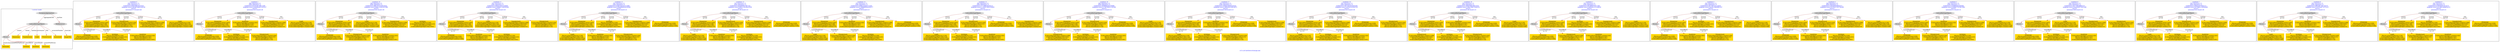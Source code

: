 digraph n0 {
fontcolor="blue"
remincross="true"
label="s13-s-art-institute-of-chicago.xml"
subgraph cluster_0 {
label="1-correct model"
n2[style="filled",color="white",fillcolor="lightgray",label="CulturalHeritageObject1"];
n3[style="filled",color="white",fillcolor="lightgray",label="Person1"];
n4[shape="plaintext",style="filled",fillcolor="gold",label="Dimensions"];
n5[shape="plaintext",style="filled",fillcolor="gold",label="Typeofartwork"];
n6[shape="plaintext",style="filled",fillcolor="gold",label="Credit"];
n7[shape="plaintext",style="filled",fillcolor="gold",label="Titleofartwork"];
n8[shape="plaintext",style="filled",fillcolor="gold",label="Accessionid"];
n9[shape="plaintext",style="filled",fillcolor="gold",label="Nationality"];
n10[shape="plaintext",style="filled",fillcolor="gold",label="birthDate"];
n11[shape="plaintext",style="filled",fillcolor="gold",label="deathDate"];
n12[shape="plaintext",style="filled",fillcolor="gold",label="Artistname"];
n13[style="filled",color="white",fillcolor="lightgray",label="EuropeanaAggregation1"];
n14[style="filled",color="white",fillcolor="lightgray",label="WebResource1"];
n15[shape="plaintext",style="filled",fillcolor="gold",label="ImageURL"];
}
subgraph cluster_1 {
label="candidate 0\nlink coherence:1.0\nnode coherence:1.0\nconfidence:0.6393208078319202\nmapping score:0.6654878883249258\ncost:8.0\n-precision:0.75-recall:0.46"
n17[style="filled",color="white",fillcolor="lightgray",label="CulturalHeritageObject1"];
n18[style="filled",color="white",fillcolor="lightgray",label="Person1"];
n19[shape="plaintext",style="filled",fillcolor="gold",label="Dimensions\n[CulturalHeritageObject,extent,0.803]\n[Person,nameOfThePerson,0.196]\n[CulturalHeritageObject,title,0.001]\n[CulturalHeritageObject,medium,0.0]"];
n20[shape="plaintext",style="filled",fillcolor="gold",label="Artistname\n[Person,nameOfThePerson,0.939]\n[CulturalHeritageObject,title,0.052]\n[CulturalHeritageObject,medium,0.009]"];
n21[shape="plaintext",style="filled",fillcolor="gold",label="Titleofartwork\n[CulturalHeritageObject,created,0.444]\n[CulturalHeritageObject,title,0.221]\n[Person,dateOfBirth,0.181]\n[Person,dateOfDeath,0.154]"];
n22[shape="plaintext",style="filled",fillcolor="gold",label="birthDate\n[Person,dateOfBirth,0.504]\n[CulturalHeritageObject,created,0.432]\n[Person,dateOfDeath,0.062]\n[CulturalHeritageObject,title,0.002]"];
n23[shape="plaintext",style="filled",fillcolor="gold",label="Typeofartwork\n[CulturalHeritageObject,medium,0.999]\n[CulturalHeritageObject,title,0.001]\n[Person,nameOfThePerson,0.0]\n[CulturalHeritageObject,created,0.0]"];
n24[shape="plaintext",style="filled",fillcolor="gold",label="deathDate\n[CulturalHeritageObject,created,0.445]\n[Person,dateOfDeath,0.347]\n[Person,dateOfBirth,0.207]\n[CulturalHeritageObject,extent,0.001]"];
n25[shape="plaintext",style="filled",fillcolor="gold",label="Credit\n[Person,nameOfThePerson,0.536]\n[CulturalHeritageObject,title,0.44]\n[CulturalHeritageObject,medium,0.016]\n[CulturalHeritageObject,created,0.008]"];
}
subgraph cluster_2 {
label="candidate 1\nlink coherence:1.0\nnode coherence:1.0\nconfidence:0.6120140739671409\nmapping score:0.6563856437033327\ncost:8.0\n-precision:0.62-recall:0.38"
n27[style="filled",color="white",fillcolor="lightgray",label="CulturalHeritageObject1"];
n28[style="filled",color="white",fillcolor="lightgray",label="Person1"];
n29[shape="plaintext",style="filled",fillcolor="gold",label="Dimensions\n[CulturalHeritageObject,extent,0.803]\n[Person,nameOfThePerson,0.196]\n[CulturalHeritageObject,title,0.001]\n[CulturalHeritageObject,medium,0.0]"];
n30[shape="plaintext",style="filled",fillcolor="gold",label="Artistname\n[Person,nameOfThePerson,0.939]\n[CulturalHeritageObject,title,0.052]\n[CulturalHeritageObject,medium,0.009]"];
n31[shape="plaintext",style="filled",fillcolor="gold",label="deathDate\n[CulturalHeritageObject,created,0.445]\n[Person,dateOfDeath,0.347]\n[Person,dateOfBirth,0.207]\n[CulturalHeritageObject,extent,0.001]"];
n32[shape="plaintext",style="filled",fillcolor="gold",label="birthDate\n[Person,dateOfBirth,0.504]\n[CulturalHeritageObject,created,0.432]\n[Person,dateOfDeath,0.062]\n[CulturalHeritageObject,title,0.002]"];
n33[shape="plaintext",style="filled",fillcolor="gold",label="Typeofartwork\n[CulturalHeritageObject,medium,0.999]\n[CulturalHeritageObject,title,0.001]\n[Person,nameOfThePerson,0.0]\n[CulturalHeritageObject,created,0.0]"];
n34[shape="plaintext",style="filled",fillcolor="gold",label="Titleofartwork\n[CulturalHeritageObject,created,0.444]\n[CulturalHeritageObject,title,0.221]\n[Person,dateOfBirth,0.181]\n[Person,dateOfDeath,0.154]"];
n35[shape="plaintext",style="filled",fillcolor="gold",label="Credit\n[Person,nameOfThePerson,0.536]\n[CulturalHeritageObject,title,0.44]\n[CulturalHeritageObject,medium,0.016]\n[CulturalHeritageObject,created,0.008]"];
}
subgraph cluster_3 {
label="candidate 10\nlink coherence:1.0\nnode coherence:1.0\nconfidence:0.46827675554953924\nmapping score:0.6084732042307989\ncost:8.0\n-precision:0.62-recall:0.38"
n37[style="filled",color="white",fillcolor="lightgray",label="CulturalHeritageObject1"];
n38[style="filled",color="white",fillcolor="lightgray",label="Person1"];
n39[shape="plaintext",style="filled",fillcolor="gold",label="Dimensions\n[CulturalHeritageObject,extent,0.803]\n[Person,nameOfThePerson,0.196]\n[CulturalHeritageObject,title,0.001]\n[CulturalHeritageObject,medium,0.0]"];
n40[shape="plaintext",style="filled",fillcolor="gold",label="Artistname\n[Person,nameOfThePerson,0.939]\n[CulturalHeritageObject,title,0.052]\n[CulturalHeritageObject,medium,0.009]"];
n41[shape="plaintext",style="filled",fillcolor="gold",label="Credit\n[Person,nameOfThePerson,0.536]\n[CulturalHeritageObject,title,0.44]\n[CulturalHeritageObject,medium,0.016]\n[CulturalHeritageObject,created,0.008]"];
n42[shape="plaintext",style="filled",fillcolor="gold",label="Titleofartwork\n[CulturalHeritageObject,created,0.444]\n[CulturalHeritageObject,title,0.221]\n[Person,dateOfBirth,0.181]\n[Person,dateOfDeath,0.154]"];
n43[shape="plaintext",style="filled",fillcolor="gold",label="Typeofartwork\n[CulturalHeritageObject,medium,0.999]\n[CulturalHeritageObject,title,0.001]\n[Person,nameOfThePerson,0.0]\n[CulturalHeritageObject,created,0.0]"];
n44[shape="plaintext",style="filled",fillcolor="gold",label="deathDate\n[CulturalHeritageObject,created,0.445]\n[Person,dateOfDeath,0.347]\n[Person,dateOfBirth,0.207]\n[CulturalHeritageObject,extent,0.001]"];
n45[shape="plaintext",style="filled",fillcolor="gold",label="birthDate\n[Person,dateOfBirth,0.504]\n[CulturalHeritageObject,created,0.432]\n[Person,dateOfDeath,0.062]\n[CulturalHeritageObject,title,0.002]"];
}
subgraph cluster_4 {
label="candidate 11\nlink coherence:1.0\nnode coherence:1.0\nconfidence:0.4628124507350809\nmapping score:0.606651769292646\ncost:8.0\n-precision:0.62-recall:0.38"
n47[style="filled",color="white",fillcolor="lightgray",label="CulturalHeritageObject1"];
n48[style="filled",color="white",fillcolor="lightgray",label="Person1"];
n49[shape="plaintext",style="filled",fillcolor="gold",label="Dimensions\n[CulturalHeritageObject,extent,0.803]\n[Person,nameOfThePerson,0.196]\n[CulturalHeritageObject,title,0.001]\n[CulturalHeritageObject,medium,0.0]"];
n50[shape="plaintext",style="filled",fillcolor="gold",label="Artistname\n[Person,nameOfThePerson,0.939]\n[CulturalHeritageObject,title,0.052]\n[CulturalHeritageObject,medium,0.009]"];
n51[shape="plaintext",style="filled",fillcolor="gold",label="Credit\n[Person,nameOfThePerson,0.536]\n[CulturalHeritageObject,title,0.44]\n[CulturalHeritageObject,medium,0.016]\n[CulturalHeritageObject,created,0.008]"];
n52[shape="plaintext",style="filled",fillcolor="gold",label="deathDate\n[CulturalHeritageObject,created,0.445]\n[Person,dateOfDeath,0.347]\n[Person,dateOfBirth,0.207]\n[CulturalHeritageObject,extent,0.001]"];
n53[shape="plaintext",style="filled",fillcolor="gold",label="birthDate\n[Person,dateOfBirth,0.504]\n[CulturalHeritageObject,created,0.432]\n[Person,dateOfDeath,0.062]\n[CulturalHeritageObject,title,0.002]"];
n54[shape="plaintext",style="filled",fillcolor="gold",label="Typeofartwork\n[CulturalHeritageObject,medium,0.999]\n[CulturalHeritageObject,title,0.001]\n[Person,nameOfThePerson,0.0]\n[CulturalHeritageObject,created,0.0]"];
n55[shape="plaintext",style="filled",fillcolor="gold",label="Titleofartwork\n[CulturalHeritageObject,created,0.444]\n[CulturalHeritageObject,title,0.221]\n[Person,dateOfBirth,0.181]\n[Person,dateOfDeath,0.154]"];
}
subgraph cluster_5 {
label="candidate 12\nlink coherence:1.0\nnode coherence:1.0\nconfidence:0.45487542322215696\nmapping score:0.6040060934550048\ncost:8.0\n-precision:0.38-recall:0.23"
n57[style="filled",color="white",fillcolor="lightgray",label="CulturalHeritageObject1"];
n58[style="filled",color="white",fillcolor="lightgray",label="Person1"];
n59[shape="plaintext",style="filled",fillcolor="gold",label="Dimensions\n[CulturalHeritageObject,extent,0.803]\n[Person,nameOfThePerson,0.196]\n[CulturalHeritageObject,title,0.001]\n[CulturalHeritageObject,medium,0.0]"];
n60[shape="plaintext",style="filled",fillcolor="gold",label="Credit\n[Person,nameOfThePerson,0.536]\n[CulturalHeritageObject,title,0.44]\n[CulturalHeritageObject,medium,0.016]\n[CulturalHeritageObject,created,0.008]"];
n61[shape="plaintext",style="filled",fillcolor="gold",label="birthDate\n[Person,dateOfBirth,0.504]\n[CulturalHeritageObject,created,0.432]\n[Person,dateOfDeath,0.062]\n[CulturalHeritageObject,title,0.002]"];
n62[shape="plaintext",style="filled",fillcolor="gold",label="deathDate\n[CulturalHeritageObject,created,0.445]\n[Person,dateOfDeath,0.347]\n[Person,dateOfBirth,0.207]\n[CulturalHeritageObject,extent,0.001]"];
n63[shape="plaintext",style="filled",fillcolor="gold",label="Typeofartwork\n[CulturalHeritageObject,medium,0.999]\n[CulturalHeritageObject,title,0.001]\n[Person,nameOfThePerson,0.0]\n[CulturalHeritageObject,created,0.0]"];
n64[shape="plaintext",style="filled",fillcolor="gold",label="Titleofartwork\n[CulturalHeritageObject,created,0.444]\n[CulturalHeritageObject,title,0.221]\n[Person,dateOfBirth,0.181]\n[Person,dateOfDeath,0.154]"];
n65[shape="plaintext",style="filled",fillcolor="gold",label="Artistname\n[Person,nameOfThePerson,0.939]\n[CulturalHeritageObject,title,0.052]\n[CulturalHeritageObject,medium,0.009]"];
}
subgraph cluster_6 {
label="candidate 13\nlink coherence:1.0\nnode coherence:1.0\nconfidence:0.4434930037867545\nmapping score:0.6002119536432039\ncost:8.0\n-precision:0.38-recall:0.23"
n67[style="filled",color="white",fillcolor="lightgray",label="CulturalHeritageObject1"];
n68[style="filled",color="white",fillcolor="lightgray",label="Person1"];
n69[shape="plaintext",style="filled",fillcolor="gold",label="Dimensions\n[CulturalHeritageObject,extent,0.803]\n[Person,nameOfThePerson,0.196]\n[CulturalHeritageObject,title,0.001]\n[CulturalHeritageObject,medium,0.0]"];
n70[shape="plaintext",style="filled",fillcolor="gold",label="Credit\n[Person,nameOfThePerson,0.536]\n[CulturalHeritageObject,title,0.44]\n[CulturalHeritageObject,medium,0.016]\n[CulturalHeritageObject,created,0.008]"];
n71[shape="plaintext",style="filled",fillcolor="gold",label="Titleofartwork\n[CulturalHeritageObject,created,0.444]\n[CulturalHeritageObject,title,0.221]\n[Person,dateOfBirth,0.181]\n[Person,dateOfDeath,0.154]"];
n72[shape="plaintext",style="filled",fillcolor="gold",label="deathDate\n[CulturalHeritageObject,created,0.445]\n[Person,dateOfDeath,0.347]\n[Person,dateOfBirth,0.207]\n[CulturalHeritageObject,extent,0.001]"];
n73[shape="plaintext",style="filled",fillcolor="gold",label="birthDate\n[Person,dateOfBirth,0.504]\n[CulturalHeritageObject,created,0.432]\n[Person,dateOfDeath,0.062]\n[CulturalHeritageObject,title,0.002]"];
n74[shape="plaintext",style="filled",fillcolor="gold",label="Typeofartwork\n[CulturalHeritageObject,medium,0.999]\n[CulturalHeritageObject,title,0.001]\n[Person,nameOfThePerson,0.0]\n[CulturalHeritageObject,created,0.0]"];
n75[shape="plaintext",style="filled",fillcolor="gold",label="Artistname\n[Person,nameOfThePerson,0.939]\n[CulturalHeritageObject,title,0.052]\n[CulturalHeritageObject,medium,0.009]"];
}
subgraph cluster_7 {
label="candidate 14\nlink coherence:1.0\nnode coherence:1.0\nconfidence:0.43981514420725565\nmapping score:0.5989860004500377\ncost:8.0\n-precision:0.38-recall:0.23"
n77[style="filled",color="white",fillcolor="lightgray",label="CulturalHeritageObject1"];
n78[style="filled",color="white",fillcolor="lightgray",label="Person1"];
n79[shape="plaintext",style="filled",fillcolor="gold",label="Dimensions\n[CulturalHeritageObject,extent,0.803]\n[Person,nameOfThePerson,0.196]\n[CulturalHeritageObject,title,0.001]\n[CulturalHeritageObject,medium,0.0]"];
n80[shape="plaintext",style="filled",fillcolor="gold",label="Credit\n[Person,nameOfThePerson,0.536]\n[CulturalHeritageObject,title,0.44]\n[CulturalHeritageObject,medium,0.016]\n[CulturalHeritageObject,created,0.008]"];
n81[shape="plaintext",style="filled",fillcolor="gold",label="deathDate\n[CulturalHeritageObject,created,0.445]\n[Person,dateOfDeath,0.347]\n[Person,dateOfBirth,0.207]\n[CulturalHeritageObject,extent,0.001]"];
n82[shape="plaintext",style="filled",fillcolor="gold",label="Titleofartwork\n[CulturalHeritageObject,created,0.444]\n[CulturalHeritageObject,title,0.221]\n[Person,dateOfBirth,0.181]\n[Person,dateOfDeath,0.154]"];
n83[shape="plaintext",style="filled",fillcolor="gold",label="birthDate\n[Person,dateOfBirth,0.504]\n[CulturalHeritageObject,created,0.432]\n[Person,dateOfDeath,0.062]\n[CulturalHeritageObject,title,0.002]"];
n84[shape="plaintext",style="filled",fillcolor="gold",label="Typeofartwork\n[CulturalHeritageObject,medium,0.999]\n[CulturalHeritageObject,title,0.001]\n[Person,nameOfThePerson,0.0]\n[CulturalHeritageObject,created,0.0]"];
n85[shape="plaintext",style="filled",fillcolor="gold",label="Artistname\n[Person,nameOfThePerson,0.939]\n[CulturalHeritageObject,title,0.052]\n[CulturalHeritageObject,medium,0.009]"];
}
subgraph cluster_8 {
label="candidate 15\nlink coherence:1.0\nnode coherence:1.0\nconfidence:0.3777489244264137\nmapping score:0.5782972605230903\ncost:8.0\n-precision:0.5-recall:0.31"
n87[style="filled",color="white",fillcolor="lightgray",label="CulturalHeritageObject1"];
n88[style="filled",color="white",fillcolor="lightgray",label="Person1"];
n89[shape="plaintext",style="filled",fillcolor="gold",label="Dimensions\n[CulturalHeritageObject,extent,0.803]\n[Person,nameOfThePerson,0.196]\n[CulturalHeritageObject,title,0.001]\n[CulturalHeritageObject,medium,0.0]"];
n90[shape="plaintext",style="filled",fillcolor="gold",label="Credit\n[Person,nameOfThePerson,0.536]\n[CulturalHeritageObject,title,0.44]\n[CulturalHeritageObject,medium,0.016]\n[CulturalHeritageObject,created,0.008]"];
n91[shape="plaintext",style="filled",fillcolor="gold",label="Titleofartwork\n[CulturalHeritageObject,created,0.444]\n[CulturalHeritageObject,title,0.221]\n[Person,dateOfBirth,0.181]\n[Person,dateOfDeath,0.154]"];
n92[shape="plaintext",style="filled",fillcolor="gold",label="birthDate\n[Person,dateOfBirth,0.504]\n[CulturalHeritageObject,created,0.432]\n[Person,dateOfDeath,0.062]\n[CulturalHeritageObject,title,0.002]"];
n93[shape="plaintext",style="filled",fillcolor="gold",label="Artistname\n[Person,nameOfThePerson,0.939]\n[CulturalHeritageObject,title,0.052]\n[CulturalHeritageObject,medium,0.009]"];
n94[shape="plaintext",style="filled",fillcolor="gold",label="deathDate\n[CulturalHeritageObject,created,0.445]\n[Person,dateOfDeath,0.347]\n[Person,dateOfBirth,0.207]\n[CulturalHeritageObject,extent,0.001]"];
n95[shape="plaintext",style="filled",fillcolor="gold",label="Typeofartwork\n[CulturalHeritageObject,medium,0.999]\n[CulturalHeritageObject,title,0.001]\n[Person,nameOfThePerson,0.0]\n[CulturalHeritageObject,created,0.0]"];
}
subgraph cluster_9 {
label="candidate 16\nlink coherence:1.0\nnode coherence:1.0\nconfidence:0.3638944192339986\nmapping score:0.5736790921256186\ncost:8.0\n-precision:0.5-recall:0.31"
n97[style="filled",color="white",fillcolor="lightgray",label="CulturalHeritageObject1"];
n98[style="filled",color="white",fillcolor="lightgray",label="Person1"];
n99[shape="plaintext",style="filled",fillcolor="gold",label="Dimensions\n[CulturalHeritageObject,extent,0.803]\n[Person,nameOfThePerson,0.196]\n[CulturalHeritageObject,title,0.001]\n[CulturalHeritageObject,medium,0.0]"];
n100[shape="plaintext",style="filled",fillcolor="gold",label="Typeofartwork\n[CulturalHeritageObject,medium,0.999]\n[CulturalHeritageObject,title,0.001]\n[Person,nameOfThePerson,0.0]\n[CulturalHeritageObject,created,0.0]"];
n101[shape="plaintext",style="filled",fillcolor="gold",label="Titleofartwork\n[CulturalHeritageObject,created,0.444]\n[CulturalHeritageObject,title,0.221]\n[Person,dateOfBirth,0.181]\n[Person,dateOfDeath,0.154]"];
n102[shape="plaintext",style="filled",fillcolor="gold",label="birthDate\n[Person,dateOfBirth,0.504]\n[CulturalHeritageObject,created,0.432]\n[Person,dateOfDeath,0.062]\n[CulturalHeritageObject,title,0.002]"];
n103[shape="plaintext",style="filled",fillcolor="gold",label="Artistname\n[Person,nameOfThePerson,0.939]\n[CulturalHeritageObject,title,0.052]\n[CulturalHeritageObject,medium,0.009]"];
n104[shape="plaintext",style="filled",fillcolor="gold",label="deathDate\n[CulturalHeritageObject,created,0.445]\n[Person,dateOfDeath,0.347]\n[Person,dateOfBirth,0.207]\n[CulturalHeritageObject,extent,0.001]"];
n105[shape="plaintext",style="filled",fillcolor="gold",label="Credit\n[Person,nameOfThePerson,0.536]\n[CulturalHeritageObject,title,0.44]\n[CulturalHeritageObject,medium,0.016]\n[CulturalHeritageObject,created,0.008]"];
}
subgraph cluster_10 {
label="candidate 17\nlink coherence:1.0\nnode coherence:1.0\nconfidence:0.35044219056163434\nmapping score:0.5691950159014972\ncost:8.0\n-precision:0.38-recall:0.23"
n107[style="filled",color="white",fillcolor="lightgray",label="CulturalHeritageObject1"];
n108[style="filled",color="white",fillcolor="lightgray",label="Person1"];
n109[shape="plaintext",style="filled",fillcolor="gold",label="Dimensions\n[CulturalHeritageObject,extent,0.803]\n[Person,nameOfThePerson,0.196]\n[CulturalHeritageObject,title,0.001]\n[CulturalHeritageObject,medium,0.0]"];
n110[shape="plaintext",style="filled",fillcolor="gold",label="Credit\n[Person,nameOfThePerson,0.536]\n[CulturalHeritageObject,title,0.44]\n[CulturalHeritageObject,medium,0.016]\n[CulturalHeritageObject,created,0.008]"];
n111[shape="plaintext",style="filled",fillcolor="gold",label="deathDate\n[CulturalHeritageObject,created,0.445]\n[Person,dateOfDeath,0.347]\n[Person,dateOfBirth,0.207]\n[CulturalHeritageObject,extent,0.001]"];
n112[shape="plaintext",style="filled",fillcolor="gold",label="birthDate\n[Person,dateOfBirth,0.504]\n[CulturalHeritageObject,created,0.432]\n[Person,dateOfDeath,0.062]\n[CulturalHeritageObject,title,0.002]"];
n113[shape="plaintext",style="filled",fillcolor="gold",label="Artistname\n[Person,nameOfThePerson,0.939]\n[CulturalHeritageObject,title,0.052]\n[CulturalHeritageObject,medium,0.009]"];
n114[shape="plaintext",style="filled",fillcolor="gold",label="Titleofartwork\n[CulturalHeritageObject,created,0.444]\n[CulturalHeritageObject,title,0.221]\n[Person,dateOfBirth,0.181]\n[Person,dateOfDeath,0.154]"];
n115[shape="plaintext",style="filled",fillcolor="gold",label="Typeofartwork\n[CulturalHeritageObject,medium,0.999]\n[CulturalHeritageObject,title,0.001]\n[Person,nameOfThePerson,0.0]\n[CulturalHeritageObject,created,0.0]"];
}
subgraph cluster_11 {
label="candidate 18\nlink coherence:1.0\nnode coherence:1.0\nconfidence:0.34575414355820594\nmapping score:0.567632333567021\ncost:8.0\n-precision:0.62-recall:0.38"
n117[style="filled",color="white",fillcolor="lightgray",label="CulturalHeritageObject1"];
n118[style="filled",color="white",fillcolor="lightgray",label="Person1"];
n119[shape="plaintext",style="filled",fillcolor="gold",label="Dimensions\n[CulturalHeritageObject,extent,0.803]\n[Person,nameOfThePerson,0.196]\n[CulturalHeritageObject,title,0.001]\n[CulturalHeritageObject,medium,0.0]"];
n120[shape="plaintext",style="filled",fillcolor="gold",label="Credit\n[Person,nameOfThePerson,0.536]\n[CulturalHeritageObject,title,0.44]\n[CulturalHeritageObject,medium,0.016]\n[CulturalHeritageObject,created,0.008]"];
n121[shape="plaintext",style="filled",fillcolor="gold",label="Typeofartwork\n[CulturalHeritageObject,medium,0.999]\n[CulturalHeritageObject,title,0.001]\n[Person,nameOfThePerson,0.0]\n[CulturalHeritageObject,created,0.0]"];
n122[shape="plaintext",style="filled",fillcolor="gold",label="birthDate\n[Person,dateOfBirth,0.504]\n[CulturalHeritageObject,created,0.432]\n[Person,dateOfDeath,0.062]\n[CulturalHeritageObject,title,0.002]"];
n123[shape="plaintext",style="filled",fillcolor="gold",label="Artistname\n[Person,nameOfThePerson,0.939]\n[CulturalHeritageObject,title,0.052]\n[CulturalHeritageObject,medium,0.009]"];
n124[shape="plaintext",style="filled",fillcolor="gold",label="deathDate\n[CulturalHeritageObject,created,0.445]\n[Person,dateOfDeath,0.347]\n[Person,dateOfBirth,0.207]\n[CulturalHeritageObject,extent,0.001]"];
n125[shape="plaintext",style="filled",fillcolor="gold",label="Titleofartwork\n[CulturalHeritageObject,created,0.444]\n[CulturalHeritageObject,title,0.221]\n[Person,dateOfBirth,0.181]\n[Person,dateOfDeath,0.154]"];
}
subgraph cluster_12 {
label="candidate 19\nlink coherence:1.0\nnode coherence:1.0\nconfidence:0.33658768536921924\nmapping score:0.5645768475040255\ncost:8.0\n-precision:0.38-recall:0.23"
n127[style="filled",color="white",fillcolor="lightgray",label="CulturalHeritageObject1"];
n128[style="filled",color="white",fillcolor="lightgray",label="Person1"];
n129[shape="plaintext",style="filled",fillcolor="gold",label="Dimensions\n[CulturalHeritageObject,extent,0.803]\n[Person,nameOfThePerson,0.196]\n[CulturalHeritageObject,title,0.001]\n[CulturalHeritageObject,medium,0.0]"];
n130[shape="plaintext",style="filled",fillcolor="gold",label="Typeofartwork\n[CulturalHeritageObject,medium,0.999]\n[CulturalHeritageObject,title,0.001]\n[Person,nameOfThePerson,0.0]\n[CulturalHeritageObject,created,0.0]"];
n131[shape="plaintext",style="filled",fillcolor="gold",label="deathDate\n[CulturalHeritageObject,created,0.445]\n[Person,dateOfDeath,0.347]\n[Person,dateOfBirth,0.207]\n[CulturalHeritageObject,extent,0.001]"];
n132[shape="plaintext",style="filled",fillcolor="gold",label="birthDate\n[Person,dateOfBirth,0.504]\n[CulturalHeritageObject,created,0.432]\n[Person,dateOfDeath,0.062]\n[CulturalHeritageObject,title,0.002]"];
n133[shape="plaintext",style="filled",fillcolor="gold",label="Artistname\n[Person,nameOfThePerson,0.939]\n[CulturalHeritageObject,title,0.052]\n[CulturalHeritageObject,medium,0.009]"];
n134[shape="plaintext",style="filled",fillcolor="gold",label="Titleofartwork\n[CulturalHeritageObject,created,0.444]\n[CulturalHeritageObject,title,0.221]\n[Person,dateOfBirth,0.181]\n[Person,dateOfDeath,0.154]"];
n135[shape="plaintext",style="filled",fillcolor="gold",label="Credit\n[Person,nameOfThePerson,0.536]\n[CulturalHeritageObject,title,0.44]\n[CulturalHeritageObject,medium,0.016]\n[CulturalHeritageObject,created,0.008]"];
}
subgraph cluster_13 {
label="candidate 2\nlink coherence:1.0\nnode coherence:1.0\nconfidence:0.5913695974011306\nmapping score:0.6495041515146626\ncost:8.0\n-precision:0.62-recall:0.38"
n137[style="filled",color="white",fillcolor="lightgray",label="CulturalHeritageObject1"];
n138[style="filled",color="white",fillcolor="lightgray",label="Person1"];
n139[shape="plaintext",style="filled",fillcolor="gold",label="Dimensions\n[CulturalHeritageObject,extent,0.803]\n[Person,nameOfThePerson,0.196]\n[CulturalHeritageObject,title,0.001]\n[CulturalHeritageObject,medium,0.0]"];
n140[shape="plaintext",style="filled",fillcolor="gold",label="Artistname\n[Person,nameOfThePerson,0.939]\n[CulturalHeritageObject,title,0.052]\n[CulturalHeritageObject,medium,0.009]"];
n141[shape="plaintext",style="filled",fillcolor="gold",label="birthDate\n[Person,dateOfBirth,0.504]\n[CulturalHeritageObject,created,0.432]\n[Person,dateOfDeath,0.062]\n[CulturalHeritageObject,title,0.002]"];
n142[shape="plaintext",style="filled",fillcolor="gold",label="Titleofartwork\n[CulturalHeritageObject,created,0.444]\n[CulturalHeritageObject,title,0.221]\n[Person,dateOfBirth,0.181]\n[Person,dateOfDeath,0.154]"];
n143[shape="plaintext",style="filled",fillcolor="gold",label="Typeofartwork\n[CulturalHeritageObject,medium,0.999]\n[CulturalHeritageObject,title,0.001]\n[Person,nameOfThePerson,0.0]\n[CulturalHeritageObject,created,0.0]"];
n144[shape="plaintext",style="filled",fillcolor="gold",label="deathDate\n[CulturalHeritageObject,created,0.445]\n[Person,dateOfDeath,0.347]\n[Person,dateOfBirth,0.207]\n[CulturalHeritageObject,extent,0.001]"];
n145[shape="plaintext",style="filled",fillcolor="gold",label="Credit\n[Person,nameOfThePerson,0.536]\n[CulturalHeritageObject,title,0.44]\n[CulturalHeritageObject,medium,0.016]\n[CulturalHeritageObject,created,0.008]"];
}
subgraph cluster_14 {
label="candidate 3\nlink coherence:1.0\nnode coherence:1.0\nconfidence:0.5677407231158501\nmapping score:0.6416278600862357\ncost:8.0\n-precision:0.5-recall:0.31"
n147[style="filled",color="white",fillcolor="lightgray",label="CulturalHeritageObject1"];
n148[style="filled",color="white",fillcolor="lightgray",label="Person1"];
n149[shape="plaintext",style="filled",fillcolor="gold",label="Dimensions\n[CulturalHeritageObject,extent,0.803]\n[Person,nameOfThePerson,0.196]\n[CulturalHeritageObject,title,0.001]\n[CulturalHeritageObject,medium,0.0]"];
n150[shape="plaintext",style="filled",fillcolor="gold",label="Artistname\n[Person,nameOfThePerson,0.939]\n[CulturalHeritageObject,title,0.052]\n[CulturalHeritageObject,medium,0.009]"];
n151[shape="plaintext",style="filled",fillcolor="gold",label="birthDate\n[Person,dateOfBirth,0.504]\n[CulturalHeritageObject,created,0.432]\n[Person,dateOfDeath,0.062]\n[CulturalHeritageObject,title,0.002]"];
n152[shape="plaintext",style="filled",fillcolor="gold",label="deathDate\n[CulturalHeritageObject,created,0.445]\n[Person,dateOfDeath,0.347]\n[Person,dateOfBirth,0.207]\n[CulturalHeritageObject,extent,0.001]"];
n153[shape="plaintext",style="filled",fillcolor="gold",label="Typeofartwork\n[CulturalHeritageObject,medium,0.999]\n[CulturalHeritageObject,title,0.001]\n[Person,nameOfThePerson,0.0]\n[CulturalHeritageObject,created,0.0]"];
n154[shape="plaintext",style="filled",fillcolor="gold",label="Titleofartwork\n[CulturalHeritageObject,created,0.444]\n[CulturalHeritageObject,title,0.221]\n[Person,dateOfBirth,0.181]\n[Person,dateOfDeath,0.154]"];
n155[shape="plaintext",style="filled",fillcolor="gold",label="Credit\n[Person,nameOfThePerson,0.536]\n[CulturalHeritageObject,title,0.44]\n[CulturalHeritageObject,medium,0.016]\n[CulturalHeritageObject,created,0.008]"];
}
subgraph cluster_15 {
label="candidate 4\nlink coherence:1.0\nnode coherence:1.0\nconfidence:0.5563583036804475\nmapping score:0.6378337202744349\ncost:8.0\n-precision:0.5-recall:0.31"
n157[style="filled",color="white",fillcolor="lightgray",label="CulturalHeritageObject1"];
n158[style="filled",color="white",fillcolor="lightgray",label="Person1"];
n159[shape="plaintext",style="filled",fillcolor="gold",label="Dimensions\n[CulturalHeritageObject,extent,0.803]\n[Person,nameOfThePerson,0.196]\n[CulturalHeritageObject,title,0.001]\n[CulturalHeritageObject,medium,0.0]"];
n160[shape="plaintext",style="filled",fillcolor="gold",label="Artistname\n[Person,nameOfThePerson,0.939]\n[CulturalHeritageObject,title,0.052]\n[CulturalHeritageObject,medium,0.009]"];
n161[shape="plaintext",style="filled",fillcolor="gold",label="Titleofartwork\n[CulturalHeritageObject,created,0.444]\n[CulturalHeritageObject,title,0.221]\n[Person,dateOfBirth,0.181]\n[Person,dateOfDeath,0.154]"];
n162[shape="plaintext",style="filled",fillcolor="gold",label="deathDate\n[CulturalHeritageObject,created,0.445]\n[Person,dateOfDeath,0.347]\n[Person,dateOfBirth,0.207]\n[CulturalHeritageObject,extent,0.001]"];
n163[shape="plaintext",style="filled",fillcolor="gold",label="birthDate\n[Person,dateOfBirth,0.504]\n[CulturalHeritageObject,created,0.432]\n[Person,dateOfDeath,0.062]\n[CulturalHeritageObject,title,0.002]"];
n164[shape="plaintext",style="filled",fillcolor="gold",label="Typeofartwork\n[CulturalHeritageObject,medium,0.999]\n[CulturalHeritageObject,title,0.001]\n[Person,nameOfThePerson,0.0]\n[CulturalHeritageObject,created,0.0]"];
n165[shape="plaintext",style="filled",fillcolor="gold",label="Credit\n[Person,nameOfThePerson,0.536]\n[CulturalHeritageObject,title,0.44]\n[CulturalHeritageObject,medium,0.016]\n[CulturalHeritageObject,created,0.008]"];
}
subgraph cluster_16 {
label="candidate 5\nlink coherence:1.0\nnode coherence:1.0\nconfidence:0.5526804441009486\nmapping score:0.6366077670812685\ncost:8.0\n-precision:0.5-recall:0.31"
n167[style="filled",color="white",fillcolor="lightgray",label="CulturalHeritageObject1"];
n168[style="filled",color="white",fillcolor="lightgray",label="Person1"];
n169[shape="plaintext",style="filled",fillcolor="gold",label="Dimensions\n[CulturalHeritageObject,extent,0.803]\n[Person,nameOfThePerson,0.196]\n[CulturalHeritageObject,title,0.001]\n[CulturalHeritageObject,medium,0.0]"];
n170[shape="plaintext",style="filled",fillcolor="gold",label="Artistname\n[Person,nameOfThePerson,0.939]\n[CulturalHeritageObject,title,0.052]\n[CulturalHeritageObject,medium,0.009]"];
n171[shape="plaintext",style="filled",fillcolor="gold",label="deathDate\n[CulturalHeritageObject,created,0.445]\n[Person,dateOfDeath,0.347]\n[Person,dateOfBirth,0.207]\n[CulturalHeritageObject,extent,0.001]"];
n172[shape="plaintext",style="filled",fillcolor="gold",label="Titleofartwork\n[CulturalHeritageObject,created,0.444]\n[CulturalHeritageObject,title,0.221]\n[Person,dateOfBirth,0.181]\n[Person,dateOfDeath,0.154]"];
n173[shape="plaintext",style="filled",fillcolor="gold",label="birthDate\n[Person,dateOfBirth,0.504]\n[CulturalHeritageObject,created,0.432]\n[Person,dateOfDeath,0.062]\n[CulturalHeritageObject,title,0.002]"];
n174[shape="plaintext",style="filled",fillcolor="gold",label="Typeofartwork\n[CulturalHeritageObject,medium,0.999]\n[CulturalHeritageObject,title,0.001]\n[Person,nameOfThePerson,0.0]\n[CulturalHeritageObject,created,0.0]"];
n175[shape="plaintext",style="filled",fillcolor="gold",label="Credit\n[Person,nameOfThePerson,0.536]\n[CulturalHeritageObject,title,0.44]\n[CulturalHeritageObject,medium,0.016]\n[CulturalHeritageObject,created,0.008]"];
}
subgraph cluster_17 {
label="candidate 6\nlink coherence:1.0\nnode coherence:1.0\nconfidence:0.5457749548865537\nmapping score:0.6343059373431369\ncost:8.0\n-precision:0.88-recall:0.54"
n177[style="filled",color="white",fillcolor="lightgray",label="CulturalHeritageObject1"];
n178[style="filled",color="white",fillcolor="lightgray",label="Person1"];
n179[shape="plaintext",style="filled",fillcolor="gold",label="Dimensions\n[CulturalHeritageObject,extent,0.803]\n[Person,nameOfThePerson,0.196]\n[CulturalHeritageObject,title,0.001]\n[CulturalHeritageObject,medium,0.0]"];
n180[shape="plaintext",style="filled",fillcolor="gold",label="Artistname\n[Person,nameOfThePerson,0.939]\n[CulturalHeritageObject,title,0.052]\n[CulturalHeritageObject,medium,0.009]"];
n181[shape="plaintext",style="filled",fillcolor="gold",label="Credit\n[Person,nameOfThePerson,0.536]\n[CulturalHeritageObject,title,0.44]\n[CulturalHeritageObject,medium,0.016]\n[CulturalHeritageObject,created,0.008]"];
n182[shape="plaintext",style="filled",fillcolor="gold",label="birthDate\n[Person,dateOfBirth,0.504]\n[CulturalHeritageObject,created,0.432]\n[Person,dateOfDeath,0.062]\n[CulturalHeritageObject,title,0.002]"];
n183[shape="plaintext",style="filled",fillcolor="gold",label="Typeofartwork\n[CulturalHeritageObject,medium,0.999]\n[CulturalHeritageObject,title,0.001]\n[Person,nameOfThePerson,0.0]\n[CulturalHeritageObject,created,0.0]"];
n184[shape="plaintext",style="filled",fillcolor="gold",label="deathDate\n[CulturalHeritageObject,created,0.445]\n[Person,dateOfDeath,0.347]\n[Person,dateOfBirth,0.207]\n[CulturalHeritageObject,extent,0.001]"];
n185[shape="plaintext",style="filled",fillcolor="gold",label="Titleofartwork\n[CulturalHeritageObject,created,0.444]\n[CulturalHeritageObject,title,0.221]\n[Person,dateOfBirth,0.181]\n[Person,dateOfDeath,0.154]"];
}
subgraph cluster_18 {
label="candidate 7\nlink coherence:1.0\nnode coherence:1.0\nconfidence:0.5264555079382272\nmapping score:0.6278661216936948\ncost:8.0\n-precision:0.62-recall:0.38"
n187[style="filled",color="white",fillcolor="lightgray",label="CulturalHeritageObject1"];
n188[style="filled",color="white",fillcolor="lightgray",label="Person1"];
n189[shape="plaintext",style="filled",fillcolor="gold",label="Dimensions\n[CulturalHeritageObject,extent,0.803]\n[Person,nameOfThePerson,0.196]\n[CulturalHeritageObject,title,0.001]\n[CulturalHeritageObject,medium,0.0]"];
n190[shape="plaintext",style="filled",fillcolor="gold",label="Credit\n[Person,nameOfThePerson,0.536]\n[CulturalHeritageObject,title,0.44]\n[CulturalHeritageObject,medium,0.016]\n[CulturalHeritageObject,created,0.008]"];
n191[shape="plaintext",style="filled",fillcolor="gold",label="Titleofartwork\n[CulturalHeritageObject,created,0.444]\n[CulturalHeritageObject,title,0.221]\n[Person,dateOfBirth,0.181]\n[Person,dateOfDeath,0.154]"];
n192[shape="plaintext",style="filled",fillcolor="gold",label="birthDate\n[Person,dateOfBirth,0.504]\n[CulturalHeritageObject,created,0.432]\n[Person,dateOfDeath,0.062]\n[CulturalHeritageObject,title,0.002]"];
n193[shape="plaintext",style="filled",fillcolor="gold",label="Typeofartwork\n[CulturalHeritageObject,medium,0.999]\n[CulturalHeritageObject,title,0.001]\n[Person,nameOfThePerson,0.0]\n[CulturalHeritageObject,created,0.0]"];
n194[shape="plaintext",style="filled",fillcolor="gold",label="deathDate\n[CulturalHeritageObject,created,0.445]\n[Person,dateOfDeath,0.347]\n[Person,dateOfBirth,0.207]\n[CulturalHeritageObject,extent,0.001]"];
n195[shape="plaintext",style="filled",fillcolor="gold",label="Artistname\n[Person,nameOfThePerson,0.939]\n[CulturalHeritageObject,title,0.052]\n[CulturalHeritageObject,medium,0.009]"];
}
subgraph cluster_19 {
label="candidate 8\nlink coherence:1.0\nnode coherence:1.0\nconfidence:0.4991487740734478\nmapping score:0.6187638770721017\ncost:8.0\n-precision:0.5-recall:0.31"
n197[style="filled",color="white",fillcolor="lightgray",label="CulturalHeritageObject1"];
n198[style="filled",color="white",fillcolor="lightgray",label="Person1"];
n199[shape="plaintext",style="filled",fillcolor="gold",label="Dimensions\n[CulturalHeritageObject,extent,0.803]\n[Person,nameOfThePerson,0.196]\n[CulturalHeritageObject,title,0.001]\n[CulturalHeritageObject,medium,0.0]"];
n200[shape="plaintext",style="filled",fillcolor="gold",label="Credit\n[Person,nameOfThePerson,0.536]\n[CulturalHeritageObject,title,0.44]\n[CulturalHeritageObject,medium,0.016]\n[CulturalHeritageObject,created,0.008]"];
n201[shape="plaintext",style="filled",fillcolor="gold",label="deathDate\n[CulturalHeritageObject,created,0.445]\n[Person,dateOfDeath,0.347]\n[Person,dateOfBirth,0.207]\n[CulturalHeritageObject,extent,0.001]"];
n202[shape="plaintext",style="filled",fillcolor="gold",label="birthDate\n[Person,dateOfBirth,0.504]\n[CulturalHeritageObject,created,0.432]\n[Person,dateOfDeath,0.062]\n[CulturalHeritageObject,title,0.002]"];
n203[shape="plaintext",style="filled",fillcolor="gold",label="Typeofartwork\n[CulturalHeritageObject,medium,0.999]\n[CulturalHeritageObject,title,0.001]\n[Person,nameOfThePerson,0.0]\n[CulturalHeritageObject,created,0.0]"];
n204[shape="plaintext",style="filled",fillcolor="gold",label="Titleofartwork\n[CulturalHeritageObject,created,0.444]\n[CulturalHeritageObject,title,0.221]\n[Person,dateOfBirth,0.181]\n[Person,dateOfDeath,0.154]"];
n205[shape="plaintext",style="filled",fillcolor="gold",label="Artistname\n[Person,nameOfThePerson,0.939]\n[CulturalHeritageObject,title,0.052]\n[CulturalHeritageObject,medium,0.009]"];
}
subgraph cluster_20 {
label="candidate 9\nlink coherence:1.0\nnode coherence:1.0\nconfidence:0.4785042975074375\nmapping score:0.6118823848834315\ncost:8.0\n-precision:0.5-recall:0.31"
n207[style="filled",color="white",fillcolor="lightgray",label="CulturalHeritageObject1"];
n208[style="filled",color="white",fillcolor="lightgray",label="Person1"];
n209[shape="plaintext",style="filled",fillcolor="gold",label="Dimensions\n[CulturalHeritageObject,extent,0.803]\n[Person,nameOfThePerson,0.196]\n[CulturalHeritageObject,title,0.001]\n[CulturalHeritageObject,medium,0.0]"];
n210[shape="plaintext",style="filled",fillcolor="gold",label="Credit\n[Person,nameOfThePerson,0.536]\n[CulturalHeritageObject,title,0.44]\n[CulturalHeritageObject,medium,0.016]\n[CulturalHeritageObject,created,0.008]"];
n211[shape="plaintext",style="filled",fillcolor="gold",label="birthDate\n[Person,dateOfBirth,0.504]\n[CulturalHeritageObject,created,0.432]\n[Person,dateOfDeath,0.062]\n[CulturalHeritageObject,title,0.002]"];
n212[shape="plaintext",style="filled",fillcolor="gold",label="Titleofartwork\n[CulturalHeritageObject,created,0.444]\n[CulturalHeritageObject,title,0.221]\n[Person,dateOfBirth,0.181]\n[Person,dateOfDeath,0.154]"];
n213[shape="plaintext",style="filled",fillcolor="gold",label="Typeofartwork\n[CulturalHeritageObject,medium,0.999]\n[CulturalHeritageObject,title,0.001]\n[Person,nameOfThePerson,0.0]\n[CulturalHeritageObject,created,0.0]"];
n214[shape="plaintext",style="filled",fillcolor="gold",label="deathDate\n[CulturalHeritageObject,created,0.445]\n[Person,dateOfDeath,0.347]\n[Person,dateOfBirth,0.207]\n[CulturalHeritageObject,extent,0.001]"];
n215[shape="plaintext",style="filled",fillcolor="gold",label="Artistname\n[Person,nameOfThePerson,0.939]\n[CulturalHeritageObject,title,0.052]\n[CulturalHeritageObject,medium,0.009]"];
}
n2 -> n3[color="brown",fontcolor="black",label="creator"]
n2 -> n4[color="brown",fontcolor="black",label="extent"]
n2 -> n5[color="brown",fontcolor="black",label="medium"]
n2 -> n6[color="brown",fontcolor="black",label="provenance"]
n2 -> n7[color="brown",fontcolor="black",label="title"]
n2 -> n8[color="brown",fontcolor="black",label="accessionNumber"]
n3 -> n9[color="brown",fontcolor="black",label="countryAssociatedWithThePerson"]
n3 -> n10[color="brown",fontcolor="black",label="dateOfBirth"]
n3 -> n11[color="brown",fontcolor="black",label="dateOfDeath"]
n3 -> n12[color="brown",fontcolor="black",label="nameOfThePerson"]
n13 -> n2[color="brown",fontcolor="black",label="aggregatedCHO"]
n13 -> n14[color="brown",fontcolor="black",label="hasView"]
n14 -> n15[color="brown",fontcolor="black",label="classLink"]
n17 -> n18[color="brown",fontcolor="black",label="creator\nw=1.0"]
n17 -> n19[color="brown",fontcolor="black",label="extent\nw=1.0"]
n18 -> n20[color="brown",fontcolor="black",label="nameOfThePerson\nw=1.0"]
n17 -> n21[color="brown",fontcolor="black",label="created\nw=1.0"]
n18 -> n22[color="brown",fontcolor="black",label="dateOfBirth\nw=1.0"]
n17 -> n23[color="brown",fontcolor="black",label="medium\nw=1.0"]
n18 -> n24[color="brown",fontcolor="black",label="dateOfDeath\nw=1.0"]
n17 -> n25[color="brown",fontcolor="black",label="title\nw=1.0"]
n27 -> n28[color="brown",fontcolor="black",label="creator\nw=1.0"]
n27 -> n29[color="brown",fontcolor="black",label="extent\nw=1.0"]
n28 -> n30[color="brown",fontcolor="black",label="nameOfThePerson\nw=1.0"]
n27 -> n31[color="brown",fontcolor="black",label="created\nw=1.0"]
n28 -> n32[color="brown",fontcolor="black",label="dateOfBirth\nw=1.0"]
n27 -> n33[color="brown",fontcolor="black",label="medium\nw=1.0"]
n28 -> n34[color="brown",fontcolor="black",label="dateOfDeath\nw=1.0"]
n27 -> n35[color="brown",fontcolor="black",label="title\nw=1.0"]
n37 -> n38[color="brown",fontcolor="black",label="creator\nw=1.0"]
n37 -> n39[color="brown",fontcolor="black",label="extent\nw=1.0"]
n38 -> n40[color="brown",fontcolor="black",label="nameOfThePerson\nw=1.0"]
n37 -> n41[color="brown",fontcolor="black",label="created\nw=1.0"]
n38 -> n42[color="brown",fontcolor="black",label="dateOfBirth\nw=1.0"]
n37 -> n43[color="brown",fontcolor="black",label="medium\nw=1.0"]
n38 -> n44[color="brown",fontcolor="black",label="dateOfDeath\nw=1.0"]
n37 -> n45[color="brown",fontcolor="black",label="title\nw=1.0"]
n47 -> n48[color="brown",fontcolor="black",label="creator\nw=1.0"]
n47 -> n49[color="brown",fontcolor="black",label="extent\nw=1.0"]
n48 -> n50[color="brown",fontcolor="black",label="nameOfThePerson\nw=1.0"]
n47 -> n51[color="brown",fontcolor="black",label="created\nw=1.0"]
n48 -> n52[color="brown",fontcolor="black",label="dateOfBirth\nw=1.0"]
n48 -> n53[color="brown",fontcolor="black",label="dateOfDeath\nw=1.0"]
n47 -> n54[color="brown",fontcolor="black",label="medium\nw=1.0"]
n47 -> n55[color="brown",fontcolor="black",label="title\nw=1.0"]
n57 -> n58[color="brown",fontcolor="black",label="creator\nw=1.0"]
n57 -> n59[color="brown",fontcolor="black",label="extent\nw=1.0"]
n58 -> n60[color="brown",fontcolor="black",label="nameOfThePerson\nw=1.0"]
n57 -> n61[color="brown",fontcolor="black",label="created\nw=1.0"]
n58 -> n62[color="brown",fontcolor="black",label="dateOfBirth\nw=1.0"]
n57 -> n63[color="brown",fontcolor="black",label="medium\nw=1.0"]
n58 -> n64[color="brown",fontcolor="black",label="dateOfDeath\nw=1.0"]
n57 -> n65[color="brown",fontcolor="black",label="title\nw=1.0"]
n67 -> n68[color="brown",fontcolor="black",label="creator\nw=1.0"]
n67 -> n69[color="brown",fontcolor="black",label="extent\nw=1.0"]
n68 -> n70[color="brown",fontcolor="black",label="nameOfThePerson\nw=1.0"]
n67 -> n71[color="brown",fontcolor="black",label="created\nw=1.0"]
n68 -> n72[color="brown",fontcolor="black",label="dateOfBirth\nw=1.0"]
n68 -> n73[color="brown",fontcolor="black",label="dateOfDeath\nw=1.0"]
n67 -> n74[color="brown",fontcolor="black",label="medium\nw=1.0"]
n67 -> n75[color="brown",fontcolor="black",label="title\nw=1.0"]
n77 -> n78[color="brown",fontcolor="black",label="creator\nw=1.0"]
n77 -> n79[color="brown",fontcolor="black",label="extent\nw=1.0"]
n78 -> n80[color="brown",fontcolor="black",label="nameOfThePerson\nw=1.0"]
n77 -> n81[color="brown",fontcolor="black",label="created\nw=1.0"]
n78 -> n82[color="brown",fontcolor="black",label="dateOfBirth\nw=1.0"]
n78 -> n83[color="brown",fontcolor="black",label="dateOfDeath\nw=1.0"]
n77 -> n84[color="brown",fontcolor="black",label="medium\nw=1.0"]
n77 -> n85[color="brown",fontcolor="black",label="title\nw=1.0"]
n87 -> n88[color="brown",fontcolor="black",label="creator\nw=1.0"]
n87 -> n89[color="brown",fontcolor="black",label="extent\nw=1.0"]
n88 -> n90[color="brown",fontcolor="black",label="nameOfThePerson\nw=1.0"]
n87 -> n91[color="brown",fontcolor="black",label="created\nw=1.0"]
n88 -> n92[color="brown",fontcolor="black",label="dateOfBirth\nw=1.0"]
n87 -> n93[color="brown",fontcolor="black",label="medium\nw=1.0"]
n88 -> n94[color="brown",fontcolor="black",label="dateOfDeath\nw=1.0"]
n87 -> n95[color="brown",fontcolor="black",label="title\nw=1.0"]
n97 -> n98[color="brown",fontcolor="black",label="creator\nw=1.0"]
n97 -> n99[color="brown",fontcolor="black",label="extent\nw=1.0"]
n98 -> n100[color="brown",fontcolor="black",label="nameOfThePerson\nw=1.0"]
n97 -> n101[color="brown",fontcolor="black",label="created\nw=1.0"]
n98 -> n102[color="brown",fontcolor="black",label="dateOfBirth\nw=1.0"]
n97 -> n103[color="brown",fontcolor="black",label="medium\nw=1.0"]
n98 -> n104[color="brown",fontcolor="black",label="dateOfDeath\nw=1.0"]
n97 -> n105[color="brown",fontcolor="black",label="title\nw=1.0"]
n107 -> n108[color="brown",fontcolor="black",label="creator\nw=1.0"]
n107 -> n109[color="brown",fontcolor="black",label="extent\nw=1.0"]
n108 -> n110[color="brown",fontcolor="black",label="nameOfThePerson\nw=1.0"]
n107 -> n111[color="brown",fontcolor="black",label="created\nw=1.0"]
n108 -> n112[color="brown",fontcolor="black",label="dateOfBirth\nw=1.0"]
n107 -> n113[color="brown",fontcolor="black",label="medium\nw=1.0"]
n108 -> n114[color="brown",fontcolor="black",label="dateOfDeath\nw=1.0"]
n107 -> n115[color="brown",fontcolor="black",label="title\nw=1.0"]
n117 -> n118[color="brown",fontcolor="black",label="creator\nw=1.0"]
n117 -> n119[color="brown",fontcolor="black",label="extent\nw=1.0"]
n118 -> n120[color="brown",fontcolor="black",label="nameOfThePerson\nw=1.0"]
n117 -> n121[color="brown",fontcolor="black",label="created\nw=1.0"]
n118 -> n122[color="brown",fontcolor="black",label="dateOfBirth\nw=1.0"]
n117 -> n123[color="brown",fontcolor="black",label="medium\nw=1.0"]
n118 -> n124[color="brown",fontcolor="black",label="dateOfDeath\nw=1.0"]
n117 -> n125[color="brown",fontcolor="black",label="title\nw=1.0"]
n127 -> n128[color="brown",fontcolor="black",label="creator\nw=1.0"]
n127 -> n129[color="brown",fontcolor="black",label="extent\nw=1.0"]
n128 -> n130[color="brown",fontcolor="black",label="nameOfThePerson\nw=1.0"]
n127 -> n131[color="brown",fontcolor="black",label="created\nw=1.0"]
n128 -> n132[color="brown",fontcolor="black",label="dateOfBirth\nw=1.0"]
n127 -> n133[color="brown",fontcolor="black",label="medium\nw=1.0"]
n128 -> n134[color="brown",fontcolor="black",label="dateOfDeath\nw=1.0"]
n127 -> n135[color="brown",fontcolor="black",label="title\nw=1.0"]
n137 -> n138[color="brown",fontcolor="black",label="creator\nw=1.0"]
n137 -> n139[color="brown",fontcolor="black",label="extent\nw=1.0"]
n138 -> n140[color="brown",fontcolor="black",label="nameOfThePerson\nw=1.0"]
n137 -> n141[color="brown",fontcolor="black",label="created\nw=1.0"]
n138 -> n142[color="brown",fontcolor="black",label="dateOfBirth\nw=1.0"]
n137 -> n143[color="brown",fontcolor="black",label="medium\nw=1.0"]
n138 -> n144[color="brown",fontcolor="black",label="dateOfDeath\nw=1.0"]
n137 -> n145[color="brown",fontcolor="black",label="title\nw=1.0"]
n147 -> n148[color="brown",fontcolor="black",label="creator\nw=1.0"]
n147 -> n149[color="brown",fontcolor="black",label="extent\nw=1.0"]
n148 -> n150[color="brown",fontcolor="black",label="nameOfThePerson\nw=1.0"]
n147 -> n151[color="brown",fontcolor="black",label="created\nw=1.0"]
n148 -> n152[color="brown",fontcolor="black",label="dateOfBirth\nw=1.0"]
n147 -> n153[color="brown",fontcolor="black",label="medium\nw=1.0"]
n148 -> n154[color="brown",fontcolor="black",label="dateOfDeath\nw=1.0"]
n147 -> n155[color="brown",fontcolor="black",label="title\nw=1.0"]
n157 -> n158[color="brown",fontcolor="black",label="creator\nw=1.0"]
n157 -> n159[color="brown",fontcolor="black",label="extent\nw=1.0"]
n158 -> n160[color="brown",fontcolor="black",label="nameOfThePerson\nw=1.0"]
n157 -> n161[color="brown",fontcolor="black",label="created\nw=1.0"]
n158 -> n162[color="brown",fontcolor="black",label="dateOfBirth\nw=1.0"]
n158 -> n163[color="brown",fontcolor="black",label="dateOfDeath\nw=1.0"]
n157 -> n164[color="brown",fontcolor="black",label="medium\nw=1.0"]
n157 -> n165[color="brown",fontcolor="black",label="title\nw=1.0"]
n167 -> n168[color="brown",fontcolor="black",label="creator\nw=1.0"]
n167 -> n169[color="brown",fontcolor="black",label="extent\nw=1.0"]
n168 -> n170[color="brown",fontcolor="black",label="nameOfThePerson\nw=1.0"]
n167 -> n171[color="brown",fontcolor="black",label="created\nw=1.0"]
n168 -> n172[color="brown",fontcolor="black",label="dateOfBirth\nw=1.0"]
n168 -> n173[color="brown",fontcolor="black",label="dateOfDeath\nw=1.0"]
n167 -> n174[color="brown",fontcolor="black",label="medium\nw=1.0"]
n167 -> n175[color="brown",fontcolor="black",label="title\nw=1.0"]
n177 -> n178[color="brown",fontcolor="black",label="creator\nw=1.0"]
n177 -> n179[color="brown",fontcolor="black",label="extent\nw=1.0"]
n178 -> n180[color="brown",fontcolor="black",label="nameOfThePerson\nw=1.0"]
n177 -> n181[color="brown",fontcolor="black",label="created\nw=1.0"]
n178 -> n182[color="brown",fontcolor="black",label="dateOfBirth\nw=1.0"]
n177 -> n183[color="brown",fontcolor="black",label="medium\nw=1.0"]
n178 -> n184[color="brown",fontcolor="black",label="dateOfDeath\nw=1.0"]
n177 -> n185[color="brown",fontcolor="black",label="title\nw=1.0"]
n187 -> n188[color="brown",fontcolor="black",label="creator\nw=1.0"]
n187 -> n189[color="brown",fontcolor="black",label="extent\nw=1.0"]
n188 -> n190[color="brown",fontcolor="black",label="nameOfThePerson\nw=1.0"]
n187 -> n191[color="brown",fontcolor="black",label="created\nw=1.0"]
n188 -> n192[color="brown",fontcolor="black",label="dateOfBirth\nw=1.0"]
n187 -> n193[color="brown",fontcolor="black",label="medium\nw=1.0"]
n188 -> n194[color="brown",fontcolor="black",label="dateOfDeath\nw=1.0"]
n187 -> n195[color="brown",fontcolor="black",label="title\nw=1.0"]
n197 -> n198[color="brown",fontcolor="black",label="creator\nw=1.0"]
n197 -> n199[color="brown",fontcolor="black",label="extent\nw=1.0"]
n198 -> n200[color="brown",fontcolor="black",label="nameOfThePerson\nw=1.0"]
n197 -> n201[color="brown",fontcolor="black",label="created\nw=1.0"]
n198 -> n202[color="brown",fontcolor="black",label="dateOfBirth\nw=1.0"]
n197 -> n203[color="brown",fontcolor="black",label="medium\nw=1.0"]
n198 -> n204[color="brown",fontcolor="black",label="dateOfDeath\nw=1.0"]
n197 -> n205[color="brown",fontcolor="black",label="title\nw=1.0"]
n207 -> n208[color="brown",fontcolor="black",label="creator\nw=1.0"]
n207 -> n209[color="brown",fontcolor="black",label="extent\nw=1.0"]
n208 -> n210[color="brown",fontcolor="black",label="nameOfThePerson\nw=1.0"]
n207 -> n211[color="brown",fontcolor="black",label="created\nw=1.0"]
n208 -> n212[color="brown",fontcolor="black",label="dateOfBirth\nw=1.0"]
n207 -> n213[color="brown",fontcolor="black",label="medium\nw=1.0"]
n208 -> n214[color="brown",fontcolor="black",label="dateOfDeath\nw=1.0"]
n207 -> n215[color="brown",fontcolor="black",label="title\nw=1.0"]
}
